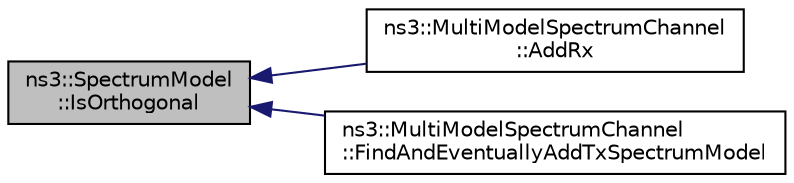 digraph "ns3::SpectrumModel::IsOrthogonal"
{
  edge [fontname="Helvetica",fontsize="10",labelfontname="Helvetica",labelfontsize="10"];
  node [fontname="Helvetica",fontsize="10",shape=record];
  rankdir="LR";
  Node1 [label="ns3::SpectrumModel\l::IsOrthogonal",height=0.2,width=0.4,color="black", fillcolor="grey75", style="filled", fontcolor="black"];
  Node1 -> Node2 [dir="back",color="midnightblue",fontsize="10",style="solid"];
  Node2 [label="ns3::MultiModelSpectrumChannel\l::AddRx",height=0.2,width=0.4,color="black", fillcolor="white", style="filled",URL="$d3/d89/classns3_1_1MultiModelSpectrumChannel.html#af365f7a37625876a9e476e6eb6376f7e",tooltip="Add a SpectrumPhy to a channel, so it can receive packets. "];
  Node1 -> Node3 [dir="back",color="midnightblue",fontsize="10",style="solid"];
  Node3 [label="ns3::MultiModelSpectrumChannel\l::FindAndEventuallyAddTxSpectrumModel",height=0.2,width=0.4,color="black", fillcolor="white", style="filled",URL="$d3/d89/classns3_1_1MultiModelSpectrumChannel.html#a6056692c09015bd3d81df0d536a804c5"];
}
